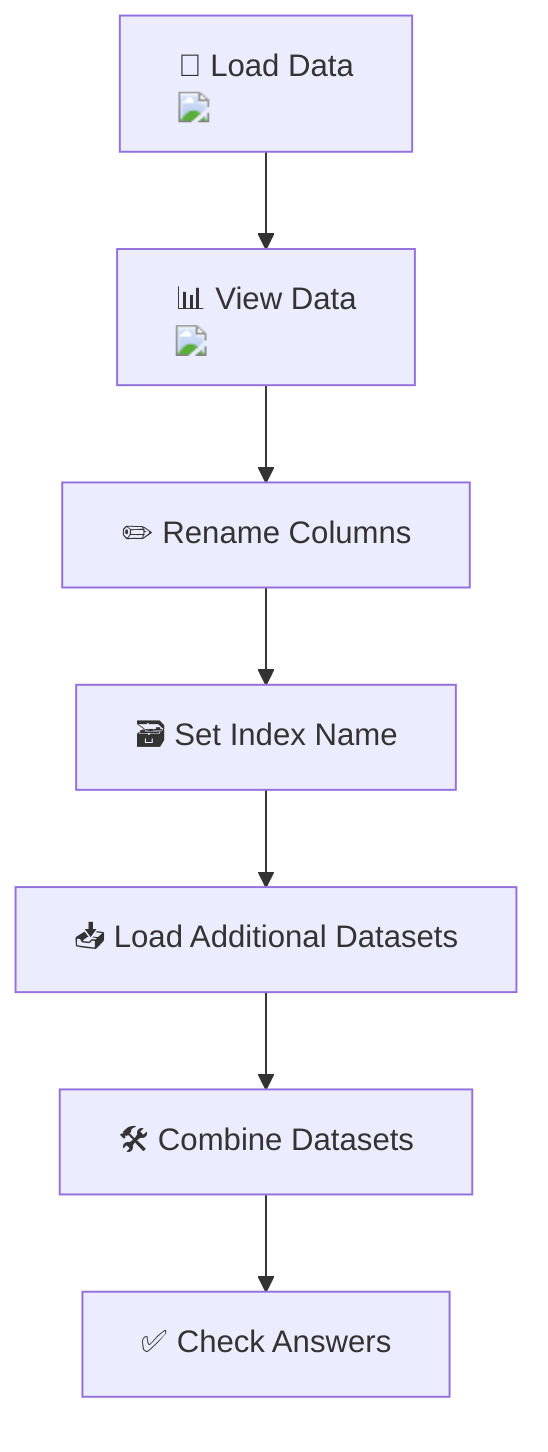 flowchart TD
    A["📂 Load Data <img src='icons/file.svg' />"] --> B["📊 View Data <img src='table.svg' />"]
    B --> C["✏️ Rename Columns"]
    C --> D["🗃️ Set Index Name"]
    D --> E["📥 Load Additional Datasets"]
    E --> F["🛠️ Combine Datasets"]
    F --> G["✅ Check Answers"]